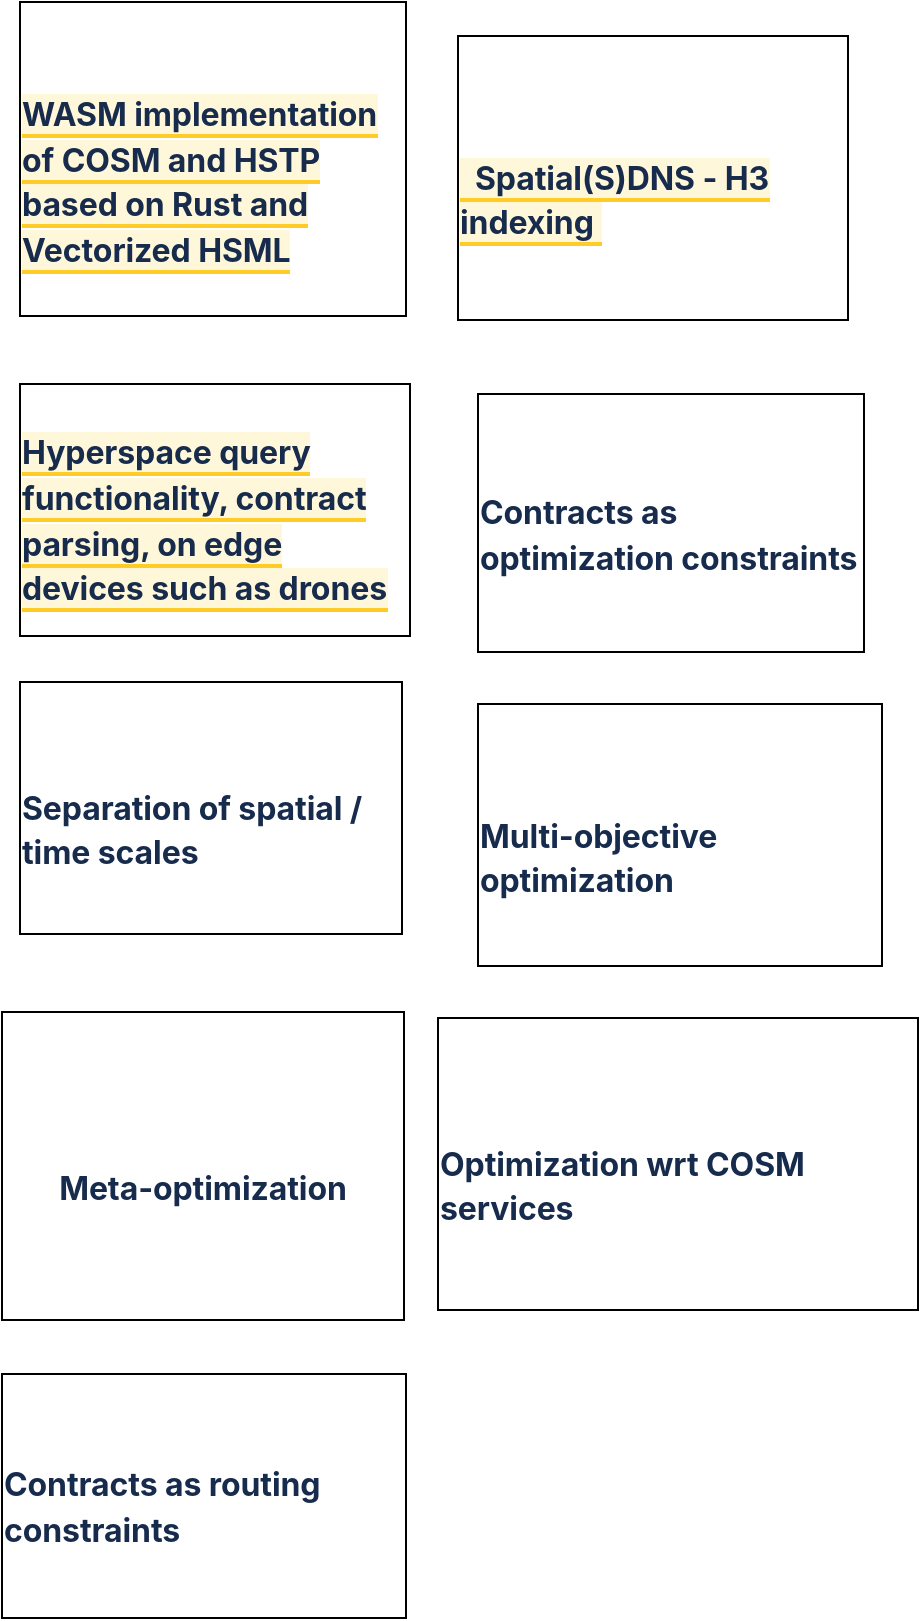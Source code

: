 <mxfile version="20.2.7" type="github">
  <diagram id="7z78vcRJwoHjMP4bkD24" name="Page-1">
    <mxGraphModel dx="720" dy="694" grid="0" gridSize="10" guides="1" tooltips="1" connect="1" arrows="1" fold="1" page="0" pageScale="1" pageWidth="850" pageHeight="1100" math="0" shadow="0">
      <root>
        <mxCell id="0" />
        <mxCell id="1" parent="0" />
        <mxCell id="wH5RqpElglhxuyfyvfox-1" value="&lt;h4 style=&quot;margin: 1.357em 0px 0px; padding: 0px; font-size: 16px; line-height: 1.428; color: rgb(23, 43, 77); letter-spacing: -0.003em; font-family: -apple-system, BlinkMacSystemFont, &amp;quot;Segoe UI&amp;quot;, Roboto, Oxygen, Ubuntu, &amp;quot;Fira Sans&amp;quot;, &amp;quot;Droid Sans&amp;quot;, &amp;quot;Helvetica Neue&amp;quot;, sans-serif; text-align: start;&quot; data-renderer-start-pos=&quot;1753&quot; id=&quot;Spatial(S)DNS----H3-indexing-–-A-lot-of-the-work-would-support-this-project,-but-the-end-would-have-to-lead-into-the--SDNS&quot;&gt;&lt;span style=&quot;cursor: pointer; background-color: rgba(255, 240, 179, 0.5); border-bottom: 2px solid rgba(255, 196, 0, 0.82);&quot; class=&quot;inline-highlight&quot; data-id=&quot;642e6865-7614-46b1-a37f-4f377f6b59a0&quot; data-mark-annotation-type=&quot;inlineComment&quot; data-mark-type=&quot;annotation&quot; data-renderer-mark=&quot;true&quot; id=&quot;642e6865-7614-46b1-a37f-4f377f6b59a0&quot;&gt;&amp;nbsp; Spatial(S)DNS -  H3 indexing&amp;nbsp;&lt;/span&gt;&lt;/h4&gt;" style="rounded=0;whiteSpace=wrap;html=1;hachureGap=4;" parent="1" vertex="1">
          <mxGeometry x="290" y="47" width="195" height="142" as="geometry" />
        </mxCell>
        <mxCell id="wH5RqpElglhxuyfyvfox-2" value="&lt;h4 style=&quot;margin: 1.357em 0px 0px; padding: 0px; font-size: 16px; line-height: 1.428; color: rgb(23, 43, 77); letter-spacing: -0.003em; font-family: -apple-system, BlinkMacSystemFont, &amp;quot;Segoe UI&amp;quot;, Roboto, Oxygen, Ubuntu, &amp;quot;Fira Sans&amp;quot;, &amp;quot;Droid Sans&amp;quot;, &amp;quot;Helvetica Neue&amp;quot;, sans-serif; text-align: start;&quot; data-renderer-start-pos=&quot;1941&quot; id=&quot;WASM-implementation-of-COSM-and-HSTP-based-on-Rust-and-Vectorized-HSML&quot;&gt;&lt;span style=&quot;cursor: pointer; background-color: rgba(255, 240, 179, 0.5); border-bottom: 2px solid rgba(255, 196, 0, 0.82);&quot; class=&quot;inline-highlight&quot; data-id=&quot;642e6865-7614-46b1-a37f-4f377f6b59a0&quot; data-mark-annotation-type=&quot;inlineComment&quot; data-mark-type=&quot;annotation&quot; data-renderer-mark=&quot;true&quot; id=&quot;642e6865-7614-46b1-a37f-4f377f6b59a0&quot;&gt;WASM implementation of COSM and HSTP based on Rust and Vectorized HSML&lt;/span&gt;&lt;/h4&gt;" style="rounded=0;whiteSpace=wrap;html=1;hachureGap=4;" parent="1" vertex="1">
          <mxGeometry x="71" y="30" width="193" height="157" as="geometry" />
        </mxCell>
        <mxCell id="wH5RqpElglhxuyfyvfox-4" value="&lt;h4 style=&quot;margin: 10px 0px 0px; padding: 0px; font-size: 16px; line-height: 1.428; color: rgb(23, 43, 77); letter-spacing: -0.003em; font-family: -apple-system, BlinkMacSystemFont, &amp;quot;Segoe UI&amp;quot;, Roboto, Oxygen, Ubuntu, &amp;quot;Fira Sans&amp;quot;, &amp;quot;Droid Sans&amp;quot;, &amp;quot;Helvetica Neue&amp;quot;, sans-serif; text-align: start;&quot; data-renderer-start-pos=&quot;2013&quot; id=&quot;Hyperspace-query-functionality,-contract-parsing,--on-edge-devices-such-as-drones.&quot;&gt;&lt;span style=&quot;cursor: pointer; background-color: rgba(255, 240, 179, 0.5); border-bottom: 2px solid rgba(255, 196, 0, 0.82);&quot; class=&quot;inline-highlight&quot; data-id=&quot;642e6865-7614-46b1-a37f-4f377f6b59a0&quot; data-mark-annotation-type=&quot;inlineComment&quot; data-mark-type=&quot;annotation&quot; data-renderer-mark=&quot;true&quot; id=&quot;642e6865-7614-46b1-a37f-4f377f6b59a0&quot;&gt;Hyperspace query functionality, contract parsing,  on edge devices such as drones&lt;/span&gt;&lt;/h4&gt;" style="rounded=0;whiteSpace=wrap;html=1;hachureGap=4;" parent="1" vertex="1">
          <mxGeometry x="71" y="221" width="195" height="126" as="geometry" />
        </mxCell>
        <mxCell id="wH5RqpElglhxuyfyvfox-5" value="&lt;h4 style=&quot;margin: 10px 0px 0px; padding: 0px; font-size: 16px; line-height: 1.428; color: rgb(23, 43, 77); letter-spacing: -0.003em; font-family: -apple-system, BlinkMacSystemFont, &amp;quot;Segoe UI&amp;quot;, Roboto, Oxygen, Ubuntu, &amp;quot;Fira Sans&amp;quot;, &amp;quot;Droid Sans&amp;quot;, &amp;quot;Helvetica Neue&amp;quot;, sans-serif; text-align: start;&quot; data-renderer-start-pos=&quot;2112&quot; id=&quot;Contracts-as-optimization-constraints&quot;&gt;Contracts as optimization constraints&lt;/h4&gt;" style="rounded=0;whiteSpace=wrap;html=1;hachureGap=4;" parent="1" vertex="1">
          <mxGeometry x="300" y="226" width="193" height="129" as="geometry" />
        </mxCell>
        <mxCell id="wH5RqpElglhxuyfyvfox-6" value="&lt;h4 style=&quot;margin: 1.357em 0px 0px; padding: 0px; font-size: 16px; line-height: 1.428; color: rgb(23, 43, 77); letter-spacing: -0.003em; font-family: -apple-system, BlinkMacSystemFont, &amp;quot;Segoe UI&amp;quot;, Roboto, Oxygen, Ubuntu, &amp;quot;Fira Sans&amp;quot;, &amp;quot;Droid Sans&amp;quot;, &amp;quot;Helvetica Neue&amp;quot;, sans-serif; text-align: start;&quot; data-renderer-start-pos=&quot;2159&quot; id=&quot;Separation-of-spatial-/-time-scales&quot;&gt;Separation of spatial / time scales&lt;/h4&gt;" style="rounded=0;whiteSpace=wrap;html=1;hachureGap=4;" parent="1" vertex="1">
          <mxGeometry x="71" y="370" width="191" height="126" as="geometry" />
        </mxCell>
        <mxCell id="wH5RqpElglhxuyfyvfox-7" value="&lt;h4 style=&quot;margin: 1.357em 0px 0px; padding: 0px; font-size: 16px; line-height: 1.428; color: rgb(23, 43, 77); letter-spacing: -0.003em; font-family: -apple-system, BlinkMacSystemFont, &amp;quot;Segoe UI&amp;quot;, Roboto, Oxygen, Ubuntu, &amp;quot;Fira Sans&amp;quot;, &amp;quot;Droid Sans&amp;quot;, &amp;quot;Helvetica Neue&amp;quot;, sans-serif; text-align: start;&quot; data-renderer-start-pos=&quot;2204&quot; id=&quot;Multi-objective-optimization&quot;&gt;Multi-objective optimization&lt;/h4&gt;" style="rounded=0;whiteSpace=wrap;html=1;hachureGap=4;" parent="1" vertex="1">
          <mxGeometry x="300" y="381" width="202" height="131" as="geometry" />
        </mxCell>
        <mxCell id="wH5RqpElglhxuyfyvfox-8" value="&lt;h4 style=&quot;margin: 1.357em 0px 0px; padding: 0px; font-size: 16px; line-height: 1.428; color: rgb(23, 43, 77); letter-spacing: -0.003em; font-family: -apple-system, BlinkMacSystemFont, &amp;quot;Segoe UI&amp;quot;, Roboto, Oxygen, Ubuntu, &amp;quot;Fira Sans&amp;quot;, &amp;quot;Droid Sans&amp;quot;, &amp;quot;Helvetica Neue&amp;quot;, sans-serif; text-align: start;&quot; data-renderer-start-pos=&quot;2243&quot; id=&quot;Meta-optimization&quot;&gt;Meta-optimization&lt;/h4&gt;" style="rounded=0;whiteSpace=wrap;html=1;hachureGap=4;" parent="1" vertex="1">
          <mxGeometry x="62" y="535" width="201" height="154" as="geometry" />
        </mxCell>
        <mxCell id="wH5RqpElglhxuyfyvfox-9" value="&lt;h4 style=&quot;margin: 1.357em 0px 0px; padding: 0px; font-size: 16px; line-height: 1.428; color: rgb(23, 43, 77); letter-spacing: -0.003em; font-family: -apple-system, BlinkMacSystemFont, &amp;quot;Segoe UI&amp;quot;, Roboto, Oxygen, Ubuntu, &amp;quot;Fira Sans&amp;quot;, &amp;quot;Droid Sans&amp;quot;, &amp;quot;Helvetica Neue&amp;quot;, sans-serif; text-align: start;&quot; data-renderer-start-pos=&quot;2271&quot; id=&quot;Optimization-wrt-COSM-services&quot;&gt;Optimization wrt COSM services&lt;/h4&gt;" style="rounded=0;whiteSpace=wrap;html=1;hachureGap=4;" parent="1" vertex="1">
          <mxGeometry x="280" y="538" width="240" height="146" as="geometry" />
        </mxCell>
        <mxCell id="9oQ9O6FbsVemTm-6UywY-1" value="&lt;h4 style=&quot;margin: 10px 0px 0px; padding: 0px; font-size: 16px; line-height: 1.428; color: rgb(23, 43, 77); letter-spacing: -0.003em; font-family: -apple-system, BlinkMacSystemFont, &amp;quot;Segoe UI&amp;quot;, Roboto, Oxygen, Ubuntu, &amp;quot;Fira Sans&amp;quot;, &amp;quot;Droid Sans&amp;quot;, &amp;quot;Helvetica Neue&amp;quot;, sans-serif; text-align: start;&quot; data-renderer-start-pos=&quot;2320&quot; id=&quot;Contracts-as-routing-constraints&quot;&gt;Contracts as routing constraints&lt;/h4&gt;" style="rounded=0;whiteSpace=wrap;html=1;hachureGap=4;" vertex="1" parent="1">
          <mxGeometry x="62" y="716" width="202" height="122" as="geometry" />
        </mxCell>
      </root>
    </mxGraphModel>
  </diagram>
</mxfile>
